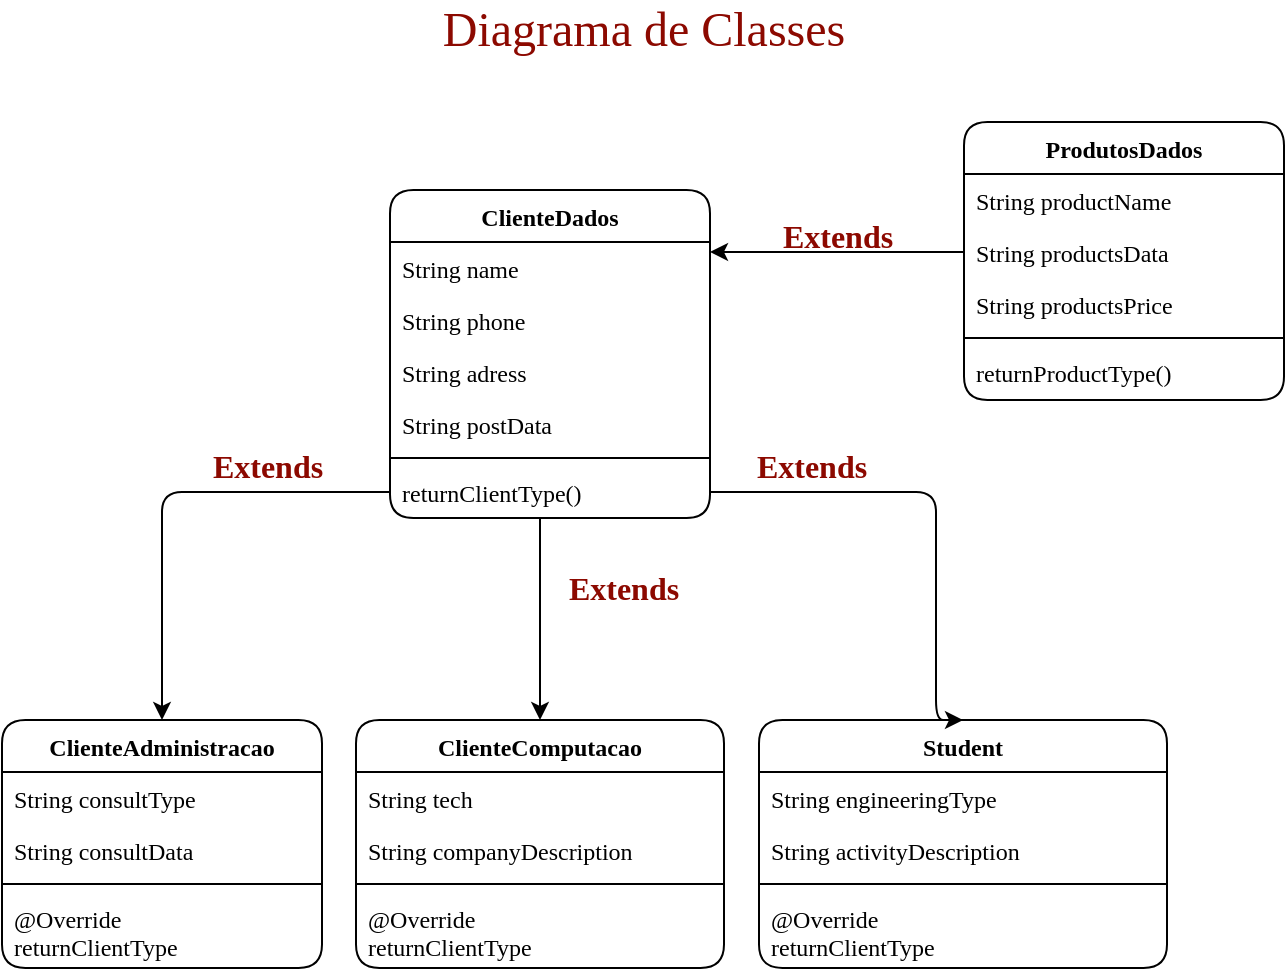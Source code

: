 <mxfile version="15.4.0" type="device"><diagram id="C5RBs43oDa-KdzZeNtuy" name="Page-1"><mxGraphModel dx="1278" dy="939" grid="0" gridSize="10" guides="1" tooltips="1" connect="1" arrows="1" fold="1" page="0" pageScale="1" pageWidth="827" pageHeight="1169" background="#ffffff" math="0" shadow="0"><root><mxCell id="WIyWlLk6GJQsqaUBKTNV-0"/><mxCell id="WIyWlLk6GJQsqaUBKTNV-1" parent="WIyWlLk6GJQsqaUBKTNV-0"/><mxCell id="zkfFHV4jXpPFQw0GAbJ--0" value="ClienteDados" style="swimlane;fontStyle=1;align=center;verticalAlign=top;childLayout=stackLayout;horizontal=1;startSize=26;horizontalStack=0;resizeParent=1;resizeLast=0;collapsible=1;marginBottom=0;shadow=0;strokeWidth=1;fontFamily=Lucida Console;rounded=1;" parent="WIyWlLk6GJQsqaUBKTNV-1" vertex="1"><mxGeometry x="287" y="145" width="160" height="164" as="geometry"><mxRectangle x="230" y="140" width="160" height="26" as="alternateBounds"/></mxGeometry></mxCell><mxCell id="zkfFHV4jXpPFQw0GAbJ--1" value="String name" style="text;align=left;verticalAlign=top;spacingLeft=4;spacingRight=4;overflow=hidden;rotatable=0;points=[[0,0.5],[1,0.5]];portConstraint=eastwest;fontFamily=Lucida Console;rounded=1;" parent="zkfFHV4jXpPFQw0GAbJ--0" vertex="1"><mxGeometry y="26" width="160" height="26" as="geometry"/></mxCell><mxCell id="zkfFHV4jXpPFQw0GAbJ--2" value="String phone" style="text;align=left;verticalAlign=top;spacingLeft=4;spacingRight=4;overflow=hidden;rotatable=0;points=[[0,0.5],[1,0.5]];portConstraint=eastwest;shadow=0;html=0;fontFamily=Lucida Console;rounded=1;" parent="zkfFHV4jXpPFQw0GAbJ--0" vertex="1"><mxGeometry y="52" width="160" height="26" as="geometry"/></mxCell><mxCell id="zkfFHV4jXpPFQw0GAbJ--3" value="String adress" style="text;align=left;verticalAlign=top;spacingLeft=4;spacingRight=4;overflow=hidden;rotatable=0;points=[[0,0.5],[1,0.5]];portConstraint=eastwest;shadow=0;html=0;fontFamily=Lucida Console;rounded=1;" parent="zkfFHV4jXpPFQw0GAbJ--0" vertex="1"><mxGeometry y="78" width="160" height="26" as="geometry"/></mxCell><mxCell id="xhA7MQqbL8UlpvUuMctd-4" value="String postData" style="text;align=left;verticalAlign=top;spacingLeft=4;spacingRight=4;overflow=hidden;rotatable=0;points=[[0,0.5],[1,0.5]];portConstraint=eastwest;shadow=0;html=0;fontFamily=Lucida Console;rounded=1;" parent="zkfFHV4jXpPFQw0GAbJ--0" vertex="1"><mxGeometry y="104" width="160" height="26" as="geometry"/></mxCell><mxCell id="zkfFHV4jXpPFQw0GAbJ--4" value="" style="line;html=1;strokeWidth=1;align=left;verticalAlign=middle;spacingTop=-1;spacingLeft=3;spacingRight=3;rotatable=0;labelPosition=right;points=[];portConstraint=eastwest;fontFamily=Lucida Console;rounded=1;" parent="zkfFHV4jXpPFQw0GAbJ--0" vertex="1"><mxGeometry y="130" width="160" height="8" as="geometry"/></mxCell><mxCell id="zkfFHV4jXpPFQw0GAbJ--5" value="returnClientType()" style="text;align=left;verticalAlign=top;spacingLeft=4;spacingRight=4;overflow=hidden;rotatable=0;points=[[0,0.5],[1,0.5]];portConstraint=eastwest;fontFamily=Lucida Console;rounded=1;" parent="zkfFHV4jXpPFQw0GAbJ--0" vertex="1"><mxGeometry y="138" width="160" height="26" as="geometry"/></mxCell><mxCell id="zkfFHV4jXpPFQw0GAbJ--6" value="ClienteAdministracao" style="swimlane;fontStyle=1;align=center;verticalAlign=top;childLayout=stackLayout;horizontal=1;startSize=26;horizontalStack=0;resizeParent=1;resizeLast=0;collapsible=1;marginBottom=0;shadow=0;strokeWidth=1;fontFamily=Lucida Console;rounded=1;" parent="WIyWlLk6GJQsqaUBKTNV-1" vertex="1"><mxGeometry x="93" y="410" width="160" height="124" as="geometry"><mxRectangle x="130" y="380" width="160" height="26" as="alternateBounds"/></mxGeometry></mxCell><mxCell id="zkfFHV4jXpPFQw0GAbJ--7" value="String consultType" style="text;align=left;verticalAlign=top;spacingLeft=4;spacingRight=4;overflow=hidden;rotatable=0;points=[[0,0.5],[1,0.5]];portConstraint=eastwest;fontFamily=Lucida Console;rounded=1;" parent="zkfFHV4jXpPFQw0GAbJ--6" vertex="1"><mxGeometry y="26" width="160" height="26" as="geometry"/></mxCell><mxCell id="zkfFHV4jXpPFQw0GAbJ--8" value="String consultData" style="text;align=left;verticalAlign=top;spacingLeft=4;spacingRight=4;overflow=hidden;rotatable=0;points=[[0,0.5],[1,0.5]];portConstraint=eastwest;shadow=0;html=0;fontFamily=Lucida Console;rounded=1;" parent="zkfFHV4jXpPFQw0GAbJ--6" vertex="1"><mxGeometry y="52" width="160" height="26" as="geometry"/></mxCell><mxCell id="zkfFHV4jXpPFQw0GAbJ--9" value="" style="line;html=1;strokeWidth=1;align=left;verticalAlign=middle;spacingTop=-1;spacingLeft=3;spacingRight=3;rotatable=0;labelPosition=right;points=[];portConstraint=eastwest;fontFamily=Lucida Console;rounded=1;" parent="zkfFHV4jXpPFQw0GAbJ--6" vertex="1"><mxGeometry y="78" width="160" height="8" as="geometry"/></mxCell><mxCell id="zkfFHV4jXpPFQw0GAbJ--11" value="@Override&#10;returnClientType" style="text;align=left;verticalAlign=top;spacingLeft=4;spacingRight=4;overflow=hidden;rotatable=0;points=[[0,0.5],[1,0.5]];portConstraint=eastwest;fontFamily=Lucida Console;rounded=1;" parent="zkfFHV4jXpPFQw0GAbJ--6" vertex="1"><mxGeometry y="86" width="160" height="38" as="geometry"/></mxCell><mxCell id="zkfFHV4jXpPFQw0GAbJ--17" value="ProdutosDados" style="swimlane;fontStyle=1;align=center;verticalAlign=top;childLayout=stackLayout;horizontal=1;startSize=26;horizontalStack=0;resizeParent=1;resizeLast=0;collapsible=1;marginBottom=0;shadow=0;strokeWidth=1;fontFamily=Lucida Console;rounded=1;" parent="WIyWlLk6GJQsqaUBKTNV-1" vertex="1"><mxGeometry x="574" y="111" width="160" height="139" as="geometry"><mxRectangle x="550" y="140" width="160" height="26" as="alternateBounds"/></mxGeometry></mxCell><mxCell id="zkfFHV4jXpPFQw0GAbJ--18" value="String productName" style="text;align=left;verticalAlign=top;spacingLeft=4;spacingRight=4;overflow=hidden;rotatable=0;points=[[0,0.5],[1,0.5]];portConstraint=eastwest;fontFamily=Lucida Console;rounded=1;" parent="zkfFHV4jXpPFQw0GAbJ--17" vertex="1"><mxGeometry y="26" width="160" height="26" as="geometry"/></mxCell><mxCell id="zkfFHV4jXpPFQw0GAbJ--19" value="String productsData" style="text;align=left;verticalAlign=top;spacingLeft=4;spacingRight=4;overflow=hidden;rotatable=0;points=[[0,0.5],[1,0.5]];portConstraint=eastwest;shadow=0;html=0;fontFamily=Lucida Console;rounded=1;" parent="zkfFHV4jXpPFQw0GAbJ--17" vertex="1"><mxGeometry y="52" width="160" height="26" as="geometry"/></mxCell><mxCell id="zkfFHV4jXpPFQw0GAbJ--20" value="String productsPrice" style="text;align=left;verticalAlign=top;spacingLeft=4;spacingRight=4;overflow=hidden;rotatable=0;points=[[0,0.5],[1,0.5]];portConstraint=eastwest;shadow=0;html=0;fontFamily=Lucida Console;rounded=1;" parent="zkfFHV4jXpPFQw0GAbJ--17" vertex="1"><mxGeometry y="78" width="160" height="26" as="geometry"/></mxCell><mxCell id="zkfFHV4jXpPFQw0GAbJ--23" value="" style="line;html=1;strokeWidth=1;align=left;verticalAlign=middle;spacingTop=-1;spacingLeft=3;spacingRight=3;rotatable=0;labelPosition=right;points=[];portConstraint=eastwest;fontFamily=Lucida Console;rounded=1;" parent="zkfFHV4jXpPFQw0GAbJ--17" vertex="1"><mxGeometry y="104" width="160" height="8" as="geometry"/></mxCell><mxCell id="zkfFHV4jXpPFQw0GAbJ--25" value="returnProductType()" style="text;align=left;verticalAlign=top;spacingLeft=4;spacingRight=4;overflow=hidden;rotatable=0;points=[[0,0.5],[1,0.5]];portConstraint=eastwest;fontFamily=Lucida Console;rounded=1;" parent="zkfFHV4jXpPFQw0GAbJ--17" vertex="1"><mxGeometry y="112" width="160" height="26" as="geometry"/></mxCell><mxCell id="xhA7MQqbL8UlpvUuMctd-2" style="edgeStyle=orthogonalEdgeStyle;orthogonalLoop=1;jettySize=auto;html=1;entryX=1;entryY=0.192;entryDx=0;entryDy=0;fontFamily=Lucida Console;entryPerimeter=0;" parent="WIyWlLk6GJQsqaUBKTNV-1" source="zkfFHV4jXpPFQw0GAbJ--19" target="zkfFHV4jXpPFQw0GAbJ--1" edge="1"><mxGeometry relative="1" as="geometry"/></mxCell><mxCell id="xhA7MQqbL8UlpvUuMctd-3" value="&lt;font style=&quot;font-size: 16px&quot;&gt;Extends&lt;/font&gt;" style="text;html=1;strokeColor=none;fillColor=none;align=center;verticalAlign=middle;whiteSpace=wrap;fontFamily=Lucida Console;fontStyle=1;fontColor=#8C0900;rounded=1;" parent="WIyWlLk6GJQsqaUBKTNV-1" vertex="1"><mxGeometry x="481" y="153" width="60" height="30" as="geometry"/></mxCell><mxCell id="xhA7MQqbL8UlpvUuMctd-5" value="ClienteComputacao" style="swimlane;fontStyle=1;align=center;verticalAlign=top;childLayout=stackLayout;horizontal=1;startSize=26;horizontalStack=0;resizeParent=1;resizeLast=0;collapsible=1;marginBottom=0;shadow=0;strokeWidth=1;fontFamily=Lucida Console;rounded=1;" parent="WIyWlLk6GJQsqaUBKTNV-1" vertex="1"><mxGeometry x="270" y="410" width="184" height="124" as="geometry"><mxRectangle x="130" y="380" width="160" height="26" as="alternateBounds"/></mxGeometry></mxCell><mxCell id="xhA7MQqbL8UlpvUuMctd-6" value="String tech" style="text;align=left;verticalAlign=top;spacingLeft=4;spacingRight=4;overflow=hidden;rotatable=0;points=[[0,0.5],[1,0.5]];portConstraint=eastwest;fontFamily=Lucida Console;rounded=1;" parent="xhA7MQqbL8UlpvUuMctd-5" vertex="1"><mxGeometry y="26" width="184" height="26" as="geometry"/></mxCell><mxCell id="xhA7MQqbL8UlpvUuMctd-7" value="String companyDescription" style="text;align=left;verticalAlign=top;spacingLeft=4;spacingRight=4;overflow=hidden;rotatable=0;points=[[0,0.5],[1,0.5]];portConstraint=eastwest;shadow=0;html=0;fontFamily=Lucida Console;rounded=1;" parent="xhA7MQqbL8UlpvUuMctd-5" vertex="1"><mxGeometry y="52" width="184" height="26" as="geometry"/></mxCell><mxCell id="xhA7MQqbL8UlpvUuMctd-8" value="" style="line;html=1;strokeWidth=1;align=left;verticalAlign=middle;spacingTop=-1;spacingLeft=3;spacingRight=3;rotatable=0;labelPosition=right;points=[];portConstraint=eastwest;fontFamily=Lucida Console;rounded=1;" parent="xhA7MQqbL8UlpvUuMctd-5" vertex="1"><mxGeometry y="78" width="184" height="8" as="geometry"/></mxCell><mxCell id="xhA7MQqbL8UlpvUuMctd-26" value="@Override&#10;returnClientType" style="text;align=left;verticalAlign=top;spacingLeft=4;spacingRight=4;overflow=hidden;rotatable=0;points=[[0,0.5],[1,0.5]];portConstraint=eastwest;fontFamily=Lucida Console;rounded=1;" parent="xhA7MQqbL8UlpvUuMctd-5" vertex="1"><mxGeometry y="86" width="184" height="38" as="geometry"/></mxCell><mxCell id="xhA7MQqbL8UlpvUuMctd-11" value="Student" style="swimlane;fontStyle=1;align=center;verticalAlign=top;childLayout=stackLayout;horizontal=1;startSize=26;horizontalStack=0;resizeParent=1;resizeLast=0;collapsible=1;marginBottom=0;shadow=0;strokeWidth=1;fontFamily=Lucida Console;rounded=1;" parent="WIyWlLk6GJQsqaUBKTNV-1" vertex="1"><mxGeometry x="471.5" y="410" width="204" height="124" as="geometry"><mxRectangle x="130" y="380" width="160" height="26" as="alternateBounds"/></mxGeometry></mxCell><mxCell id="xhA7MQqbL8UlpvUuMctd-12" value="String engineeringType" style="text;align=left;verticalAlign=top;spacingLeft=4;spacingRight=4;overflow=hidden;rotatable=0;points=[[0,0.5],[1,0.5]];portConstraint=eastwest;fontFamily=Lucida Console;rounded=1;" parent="xhA7MQqbL8UlpvUuMctd-11" vertex="1"><mxGeometry y="26" width="204" height="26" as="geometry"/></mxCell><mxCell id="xhA7MQqbL8UlpvUuMctd-13" value="String activityDescription" style="text;align=left;verticalAlign=top;spacingLeft=4;spacingRight=4;overflow=hidden;rotatable=0;points=[[0,0.5],[1,0.5]];portConstraint=eastwest;shadow=0;html=0;fontFamily=Lucida Console;rounded=1;" parent="xhA7MQqbL8UlpvUuMctd-11" vertex="1"><mxGeometry y="52" width="204" height="26" as="geometry"/></mxCell><mxCell id="xhA7MQqbL8UlpvUuMctd-14" value="" style="line;html=1;strokeWidth=1;align=left;verticalAlign=middle;spacingTop=-1;spacingLeft=3;spacingRight=3;rotatable=0;labelPosition=right;points=[];portConstraint=eastwest;fontFamily=Lucida Console;rounded=1;" parent="xhA7MQqbL8UlpvUuMctd-11" vertex="1"><mxGeometry y="78" width="204" height="8" as="geometry"/></mxCell><mxCell id="xhA7MQqbL8UlpvUuMctd-27" value="@Override&#10;returnClientType" style="text;align=left;verticalAlign=top;spacingLeft=4;spacingRight=4;overflow=hidden;rotatable=0;points=[[0,0.5],[1,0.5]];portConstraint=eastwest;fontFamily=Lucida Console;rounded=1;" parent="xhA7MQqbL8UlpvUuMctd-11" vertex="1"><mxGeometry y="86" width="204" height="38" as="geometry"/></mxCell><mxCell id="xhA7MQqbL8UlpvUuMctd-17" style="edgeStyle=orthogonalEdgeStyle;orthogonalLoop=1;jettySize=auto;html=1;entryX=0.5;entryY=0;entryDx=0;entryDy=0;fontFamily=Lucida Console;" parent="WIyWlLk6GJQsqaUBKTNV-1" source="zkfFHV4jXpPFQw0GAbJ--5" target="zkfFHV4jXpPFQw0GAbJ--6" edge="1"><mxGeometry relative="1" as="geometry"/></mxCell><mxCell id="xhA7MQqbL8UlpvUuMctd-19" style="edgeStyle=orthogonalEdgeStyle;orthogonalLoop=1;jettySize=auto;html=1;entryX=0.5;entryY=0;entryDx=0;entryDy=0;fontFamily=Lucida Console;" parent="WIyWlLk6GJQsqaUBKTNV-1" source="zkfFHV4jXpPFQw0GAbJ--5" target="xhA7MQqbL8UlpvUuMctd-11" edge="1"><mxGeometry relative="1" as="geometry"><Array as="points"><mxPoint x="560" y="296"/><mxPoint x="560" y="410"/></Array></mxGeometry></mxCell><mxCell id="xhA7MQqbL8UlpvUuMctd-21" value="&lt;font style=&quot;font-size: 16px&quot;&gt;Extends&lt;/font&gt;" style="text;html=1;strokeColor=none;fillColor=none;align=center;verticalAlign=middle;whiteSpace=wrap;fontFamily=Lucida Console;fontStyle=1;fontColor=#8C0900;rounded=1;" parent="WIyWlLk6GJQsqaUBKTNV-1" vertex="1"><mxGeometry x="196" y="268" width="60" height="30" as="geometry"/></mxCell><mxCell id="xhA7MQqbL8UlpvUuMctd-22" value="&lt;font style=&quot;font-size: 16px&quot;&gt;Extends&lt;/font&gt;" style="text;html=1;strokeColor=none;fillColor=none;align=center;verticalAlign=middle;whiteSpace=wrap;fontFamily=Lucida Console;fontStyle=1;fontColor=#8C0900;rounded=1;" parent="WIyWlLk6GJQsqaUBKTNV-1" vertex="1"><mxGeometry x="468" y="268" width="60" height="30" as="geometry"/></mxCell><mxCell id="xhA7MQqbL8UlpvUuMctd-23" value="&lt;font style=&quot;font-size: 16px&quot;&gt;Extends&lt;/font&gt;" style="text;html=1;strokeColor=none;fillColor=none;align=center;verticalAlign=middle;whiteSpace=wrap;fontFamily=Lucida Console;fontStyle=1;fontColor=#8C0900;rounded=1;" parent="WIyWlLk6GJQsqaUBKTNV-1" vertex="1"><mxGeometry x="374" y="329" width="60" height="30" as="geometry"/></mxCell><mxCell id="xhA7MQqbL8UlpvUuMctd-30" value="&lt;font style=&quot;font-size: 24px&quot;&gt;Diagrama de Classes&lt;/font&gt;" style="text;html=1;strokeColor=none;fillColor=none;align=center;verticalAlign=middle;whiteSpace=wrap;fontFamily=Lucida Console;fontColor=#8C0900;rounded=1;" parent="WIyWlLk6GJQsqaUBKTNV-1" vertex="1"><mxGeometry x="245" y="50" width="338" height="30" as="geometry"/></mxCell><mxCell id="xhA7MQqbL8UlpvUuMctd-32" style="edgeStyle=orthogonalEdgeStyle;orthogonalLoop=1;jettySize=auto;html=1;entryX=0.5;entryY=0;entryDx=0;entryDy=0;fontFamily=Lucida Console;fontColor=#8C0900;" parent="WIyWlLk6GJQsqaUBKTNV-1" source="zkfFHV4jXpPFQw0GAbJ--5" target="xhA7MQqbL8UlpvUuMctd-5" edge="1"><mxGeometry relative="1" as="geometry"><Array as="points"><mxPoint x="362" y="324"/><mxPoint x="362" y="324"/></Array></mxGeometry></mxCell></root></mxGraphModel></diagram></mxfile>
